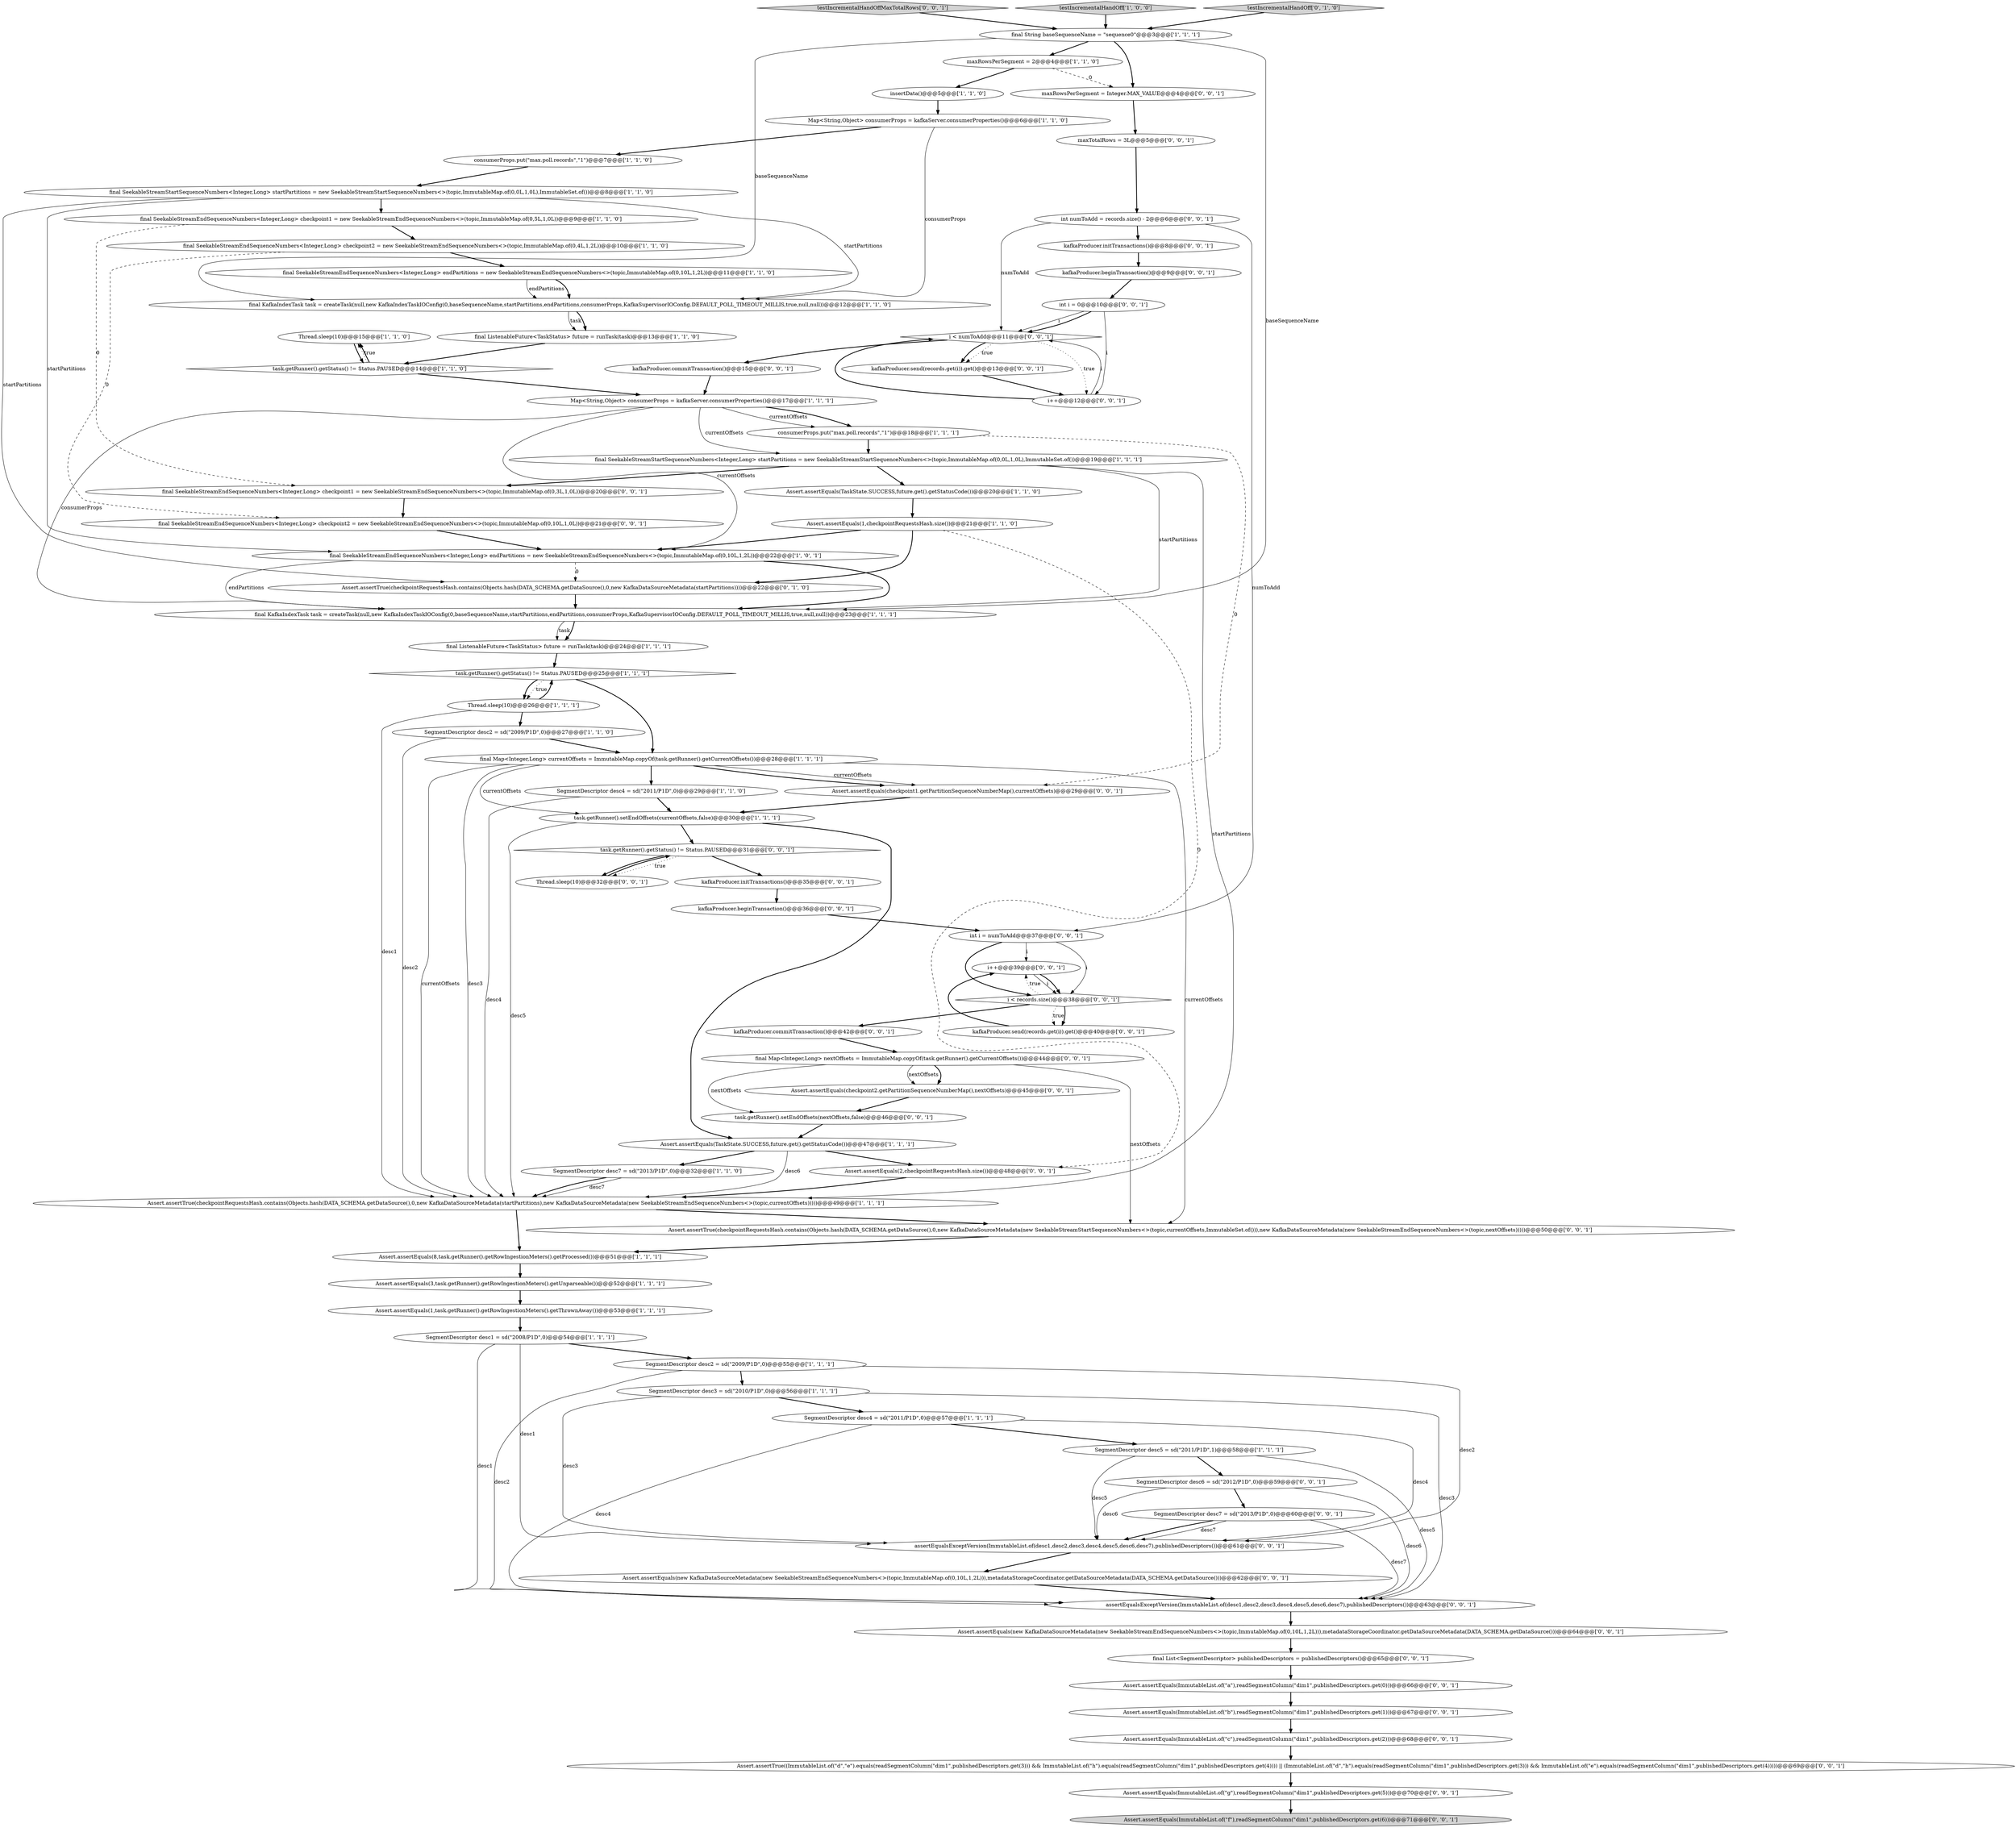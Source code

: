 digraph {
24 [style = filled, label = "Thread.sleep(10)@@@15@@@['1', '1', '0']", fillcolor = white, shape = ellipse image = "AAA0AAABBB1BBB"];
48 [style = filled, label = "SegmentDescriptor desc7 = sd(\"2013/P1D\",0)@@@60@@@['0', '0', '1']", fillcolor = white, shape = ellipse image = "AAA0AAABBB3BBB"];
44 [style = filled, label = "Assert.assertEquals(ImmutableList.of(\"a\"),readSegmentColumn(\"dim1\",publishedDescriptors.get(0)))@@@66@@@['0', '0', '1']", fillcolor = white, shape = ellipse image = "AAA0AAABBB3BBB"];
66 [style = filled, label = "kafkaProducer.send(records.get(i)).get()@@@13@@@['0', '0', '1']", fillcolor = white, shape = ellipse image = "AAA0AAABBB3BBB"];
72 [style = filled, label = "Assert.assertEquals(ImmutableList.of(\"g\"),readSegmentColumn(\"dim1\",publishedDescriptors.get(5)))@@@70@@@['0', '0', '1']", fillcolor = white, shape = ellipse image = "AAA0AAABBB3BBB"];
38 [style = filled, label = "Thread.sleep(10)@@@26@@@['1', '1', '1']", fillcolor = white, shape = ellipse image = "AAA0AAABBB1BBB"];
11 [style = filled, label = "Assert.assertTrue(checkpointRequestsHash.contains(Objects.hash(DATA_SCHEMA.getDataSource(),0,new KafkaDataSourceMetadata(startPartitions),new KafkaDataSourceMetadata(new SeekableStreamEndSequenceNumbers<>(topic,currentOffsets)))))@@@49@@@['1', '1', '1']", fillcolor = white, shape = ellipse image = "AAA0AAABBB1BBB"];
34 [style = filled, label = "SegmentDescriptor desc2 = sd(\"2009/P1D\",0)@@@27@@@['1', '1', '0']", fillcolor = white, shape = ellipse image = "AAA0AAABBB1BBB"];
52 [style = filled, label = "testIncrementalHandOffMaxTotalRows['0', '0', '1']", fillcolor = lightgray, shape = diamond image = "AAA0AAABBB3BBB"];
51 [style = filled, label = "Assert.assertEquals(2,checkpointRequestsHash.size())@@@48@@@['0', '0', '1']", fillcolor = white, shape = ellipse image = "AAA0AAABBB3BBB"];
42 [style = filled, label = "final List<SegmentDescriptor> publishedDescriptors = publishedDescriptors()@@@65@@@['0', '0', '1']", fillcolor = white, shape = ellipse image = "AAA0AAABBB3BBB"];
14 [style = filled, label = "final KafkaIndexTask task = createTask(null,new KafkaIndexTaskIOConfig(0,baseSequenceName,startPartitions,endPartitions,consumerProps,KafkaSupervisorIOConfig.DEFAULT_POLL_TIMEOUT_MILLIS,true,null,null))@@@12@@@['1', '1', '0']", fillcolor = white, shape = ellipse image = "AAA0AAABBB1BBB"];
22 [style = filled, label = "task.getRunner().setEndOffsets(currentOffsets,false)@@@30@@@['1', '1', '1']", fillcolor = white, shape = ellipse image = "AAA0AAABBB1BBB"];
54 [style = filled, label = "Thread.sleep(10)@@@32@@@['0', '0', '1']", fillcolor = white, shape = ellipse image = "AAA0AAABBB3BBB"];
17 [style = filled, label = "consumerProps.put(\"max.poll.records\",\"1\")@@@7@@@['1', '1', '0']", fillcolor = white, shape = ellipse image = "AAA0AAABBB1BBB"];
6 [style = filled, label = "SegmentDescriptor desc4 = sd(\"2011/P1D\",0)@@@57@@@['1', '1', '1']", fillcolor = white, shape = ellipse image = "AAA0AAABBB1BBB"];
25 [style = filled, label = "final String baseSequenceName = \"sequence0\"@@@3@@@['1', '1', '1']", fillcolor = white, shape = ellipse image = "AAA0AAABBB1BBB"];
26 [style = filled, label = "SegmentDescriptor desc3 = sd(\"2010/P1D\",0)@@@56@@@['1', '1', '1']", fillcolor = white, shape = ellipse image = "AAA0AAABBB1BBB"];
78 [style = filled, label = "Assert.assertEquals(new KafkaDataSourceMetadata(new SeekableStreamEndSequenceNumbers<>(topic,ImmutableMap.of(0,10L,1,2L))),metadataStorageCoordinator.getDataSourceMetadata(DATA_SCHEMA.getDataSource()))@@@62@@@['0', '0', '1']", fillcolor = white, shape = ellipse image = "AAA0AAABBB3BBB"];
75 [style = filled, label = "task.getRunner().setEndOffsets(nextOffsets,false)@@@46@@@['0', '0', '1']", fillcolor = white, shape = ellipse image = "AAA0AAABBB3BBB"];
33 [style = filled, label = "maxRowsPerSegment = 2@@@4@@@['1', '1', '0']", fillcolor = white, shape = ellipse image = "AAA0AAABBB1BBB"];
7 [style = filled, label = "final SeekableStreamEndSequenceNumbers<Integer,Long> endPartitions = new SeekableStreamEndSequenceNumbers<>(topic,ImmutableMap.of(0,10L,1,2L))@@@22@@@['1', '0', '1']", fillcolor = white, shape = ellipse image = "AAA0AAABBB1BBB"];
56 [style = filled, label = "final Map<Integer,Long> nextOffsets = ImmutableMap.copyOf(task.getRunner().getCurrentOffsets())@@@44@@@['0', '0', '1']", fillcolor = white, shape = ellipse image = "AAA0AAABBB3BBB"];
57 [style = filled, label = "i < numToAdd@@@11@@@['0', '0', '1']", fillcolor = white, shape = diamond image = "AAA0AAABBB3BBB"];
64 [style = filled, label = "Assert.assertEquals(ImmutableList.of(\"b\"),readSegmentColumn(\"dim1\",publishedDescriptors.get(1)))@@@67@@@['0', '0', '1']", fillcolor = white, shape = ellipse image = "AAA0AAABBB3BBB"];
69 [style = filled, label = "SegmentDescriptor desc6 = sd(\"2012/P1D\",0)@@@59@@@['0', '0', '1']", fillcolor = white, shape = ellipse image = "AAA0AAABBB3BBB"];
37 [style = filled, label = "consumerProps.put(\"max.poll.records\",\"1\")@@@18@@@['1', '1', '1']", fillcolor = white, shape = ellipse image = "AAA0AAABBB1BBB"];
15 [style = filled, label = "SegmentDescriptor desc7 = sd(\"2013/P1D\",0)@@@32@@@['1', '1', '0']", fillcolor = white, shape = ellipse image = "AAA0AAABBB1BBB"];
59 [style = filled, label = "kafkaProducer.send(records.get(i)).get()@@@40@@@['0', '0', '1']", fillcolor = white, shape = ellipse image = "AAA0AAABBB3BBB"];
73 [style = filled, label = "assertEqualsExceptVersion(ImmutableList.of(desc1,desc2,desc3,desc4,desc5,desc6,desc7),publishedDescriptors())@@@61@@@['0', '0', '1']", fillcolor = white, shape = ellipse image = "AAA0AAABBB3BBB"];
18 [style = filled, label = "task.getRunner().getStatus() != Status.PAUSED@@@14@@@['1', '1', '0']", fillcolor = white, shape = diamond image = "AAA0AAABBB1BBB"];
50 [style = filled, label = "Assert.assertTrue((ImmutableList.of(\"d\",\"e\").equals(readSegmentColumn(\"dim1\",publishedDescriptors.get(3))) && ImmutableList.of(\"h\").equals(readSegmentColumn(\"dim1\",publishedDescriptors.get(4)))) || (ImmutableList.of(\"d\",\"h\").equals(readSegmentColumn(\"dim1\",publishedDescriptors.get(3))) && ImmutableList.of(\"e\").equals(readSegmentColumn(\"dim1\",publishedDescriptors.get(4)))))@@@69@@@['0', '0', '1']", fillcolor = white, shape = ellipse image = "AAA0AAABBB3BBB"];
77 [style = filled, label = "Assert.assertTrue(checkpointRequestsHash.contains(Objects.hash(DATA_SCHEMA.getDataSource(),0,new KafkaDataSourceMetadata(new SeekableStreamStartSequenceNumbers<>(topic,currentOffsets,ImmutableSet.of())),new KafkaDataSourceMetadata(new SeekableStreamEndSequenceNumbers<>(topic,nextOffsets)))))@@@50@@@['0', '0', '1']", fillcolor = white, shape = ellipse image = "AAA0AAABBB3BBB"];
53 [style = filled, label = "int i = 0@@@10@@@['0', '0', '1']", fillcolor = white, shape = ellipse image = "AAA0AAABBB3BBB"];
4 [style = filled, label = "final KafkaIndexTask task = createTask(null,new KafkaIndexTaskIOConfig(0,baseSequenceName,startPartitions,endPartitions,consumerProps,KafkaSupervisorIOConfig.DEFAULT_POLL_TIMEOUT_MILLIS,true,null,null))@@@23@@@['1', '1', '1']", fillcolor = white, shape = ellipse image = "AAA0AAABBB1BBB"];
16 [style = filled, label = "final ListenableFuture<TaskStatus> future = runTask(task)@@@13@@@['1', '1', '0']", fillcolor = white, shape = ellipse image = "AAA0AAABBB1BBB"];
62 [style = filled, label = "int i = numToAdd@@@37@@@['0', '0', '1']", fillcolor = white, shape = ellipse image = "AAA0AAABBB3BBB"];
70 [style = filled, label = "assertEqualsExceptVersion(ImmutableList.of(desc1,desc2,desc3,desc4,desc5,desc6,desc7),publishedDescriptors())@@@63@@@['0', '0', '1']", fillcolor = white, shape = ellipse image = "AAA0AAABBB3BBB"];
65 [style = filled, label = "final SeekableStreamEndSequenceNumbers<Integer,Long> checkpoint2 = new SeekableStreamEndSequenceNumbers<>(topic,ImmutableMap.of(0,10L,1,0L))@@@21@@@['0', '0', '1']", fillcolor = white, shape = ellipse image = "AAA0AAABBB3BBB"];
39 [style = filled, label = "Assert.assertTrue(checkpointRequestsHash.contains(Objects.hash(DATA_SCHEMA.getDataSource(),0,new KafkaDataSourceMetadata(startPartitions))))@@@22@@@['0', '1', '0']", fillcolor = white, shape = ellipse image = "AAA1AAABBB2BBB"];
68 [style = filled, label = "kafkaProducer.commitTransaction()@@@42@@@['0', '0', '1']", fillcolor = white, shape = ellipse image = "AAA0AAABBB3BBB"];
10 [style = filled, label = "SegmentDescriptor desc1 = sd(\"2008/P1D\",0)@@@54@@@['1', '1', '1']", fillcolor = white, shape = ellipse image = "AAA0AAABBB1BBB"];
1 [style = filled, label = "insertData()@@@5@@@['1', '1', '0']", fillcolor = white, shape = ellipse image = "AAA0AAABBB1BBB"];
63 [style = filled, label = "Assert.assertEquals(ImmutableList.of(\"c\"),readSegmentColumn(\"dim1\",publishedDescriptors.get(2)))@@@68@@@['0', '0', '1']", fillcolor = white, shape = ellipse image = "AAA0AAABBB3BBB"];
47 [style = filled, label = "Assert.assertEquals(ImmutableList.of(\"f\"),readSegmentColumn(\"dim1\",publishedDescriptors.get(6)))@@@71@@@['0', '0', '1']", fillcolor = lightgray, shape = ellipse image = "AAA0AAABBB3BBB"];
49 [style = filled, label = "i++@@@39@@@['0', '0', '1']", fillcolor = white, shape = ellipse image = "AAA0AAABBB3BBB"];
80 [style = filled, label = "kafkaProducer.commitTransaction()@@@15@@@['0', '0', '1']", fillcolor = white, shape = ellipse image = "AAA0AAABBB3BBB"];
58 [style = filled, label = "Assert.assertEquals(new KafkaDataSourceMetadata(new SeekableStreamEndSequenceNumbers<>(topic,ImmutableMap.of(0,10L,1,2L))),metadataStorageCoordinator.getDataSourceMetadata(DATA_SCHEMA.getDataSource()))@@@64@@@['0', '0', '1']", fillcolor = white, shape = ellipse image = "AAA0AAABBB3BBB"];
60 [style = filled, label = "kafkaProducer.initTransactions()@@@35@@@['0', '0', '1']", fillcolor = white, shape = ellipse image = "AAA0AAABBB3BBB"];
32 [style = filled, label = "final ListenableFuture<TaskStatus> future = runTask(task)@@@24@@@['1', '1', '1']", fillcolor = white, shape = ellipse image = "AAA0AAABBB1BBB"];
19 [style = filled, label = "task.getRunner().getStatus() != Status.PAUSED@@@25@@@['1', '1', '1']", fillcolor = white, shape = diamond image = "AAA0AAABBB1BBB"];
20 [style = filled, label = "Assert.assertEquals(1,checkpointRequestsHash.size())@@@21@@@['1', '1', '0']", fillcolor = white, shape = ellipse image = "AAA0AAABBB1BBB"];
3 [style = filled, label = "final SeekableStreamStartSequenceNumbers<Integer,Long> startPartitions = new SeekableStreamStartSequenceNumbers<>(topic,ImmutableMap.of(0,0L,1,0L),ImmutableSet.of())@@@19@@@['1', '1', '1']", fillcolor = white, shape = ellipse image = "AAA0AAABBB1BBB"];
8 [style = filled, label = "final SeekableStreamStartSequenceNumbers<Integer,Long> startPartitions = new SeekableStreamStartSequenceNumbers<>(topic,ImmutableMap.of(0,0L,1,0L),ImmutableSet.of())@@@8@@@['1', '1', '0']", fillcolor = white, shape = ellipse image = "AAA0AAABBB1BBB"];
30 [style = filled, label = "Map<String,Object> consumerProps = kafkaServer.consumerProperties()@@@6@@@['1', '1', '0']", fillcolor = white, shape = ellipse image = "AAA0AAABBB1BBB"];
9 [style = filled, label = "Assert.assertEquals(8,task.getRunner().getRowIngestionMeters().getProcessed())@@@51@@@['1', '1', '1']", fillcolor = white, shape = ellipse image = "AAA0AAABBB1BBB"];
43 [style = filled, label = "kafkaProducer.initTransactions()@@@8@@@['0', '0', '1']", fillcolor = white, shape = ellipse image = "AAA0AAABBB3BBB"];
21 [style = filled, label = "final SeekableStreamEndSequenceNumbers<Integer,Long> checkpoint1 = new SeekableStreamEndSequenceNumbers<>(topic,ImmutableMap.of(0,5L,1,0L))@@@9@@@['1', '1', '0']", fillcolor = white, shape = ellipse image = "AAA0AAABBB1BBB"];
46 [style = filled, label = "int numToAdd = records.size() - 2@@@6@@@['0', '0', '1']", fillcolor = white, shape = ellipse image = "AAA0AAABBB3BBB"];
71 [style = filled, label = "Assert.assertEquals(checkpoint1.getPartitionSequenceNumberMap(),currentOffsets)@@@29@@@['0', '0', '1']", fillcolor = white, shape = ellipse image = "AAA0AAABBB3BBB"];
31 [style = filled, label = "Map<String,Object> consumerProps = kafkaServer.consumerProperties()@@@17@@@['1', '1', '1']", fillcolor = white, shape = ellipse image = "AAA0AAABBB1BBB"];
28 [style = filled, label = "Assert.assertEquals(3,task.getRunner().getRowIngestionMeters().getUnparseable())@@@52@@@['1', '1', '1']", fillcolor = white, shape = ellipse image = "AAA0AAABBB1BBB"];
74 [style = filled, label = "task.getRunner().getStatus() != Status.PAUSED@@@31@@@['0', '0', '1']", fillcolor = white, shape = diamond image = "AAA0AAABBB3BBB"];
27 [style = filled, label = "final Map<Integer,Long> currentOffsets = ImmutableMap.copyOf(task.getRunner().getCurrentOffsets())@@@28@@@['1', '1', '1']", fillcolor = white, shape = ellipse image = "AAA0AAABBB1BBB"];
55 [style = filled, label = "Assert.assertEquals(checkpoint2.getPartitionSequenceNumberMap(),nextOffsets)@@@45@@@['0', '0', '1']", fillcolor = white, shape = ellipse image = "AAA0AAABBB3BBB"];
2 [style = filled, label = "final SeekableStreamEndSequenceNumbers<Integer,Long> endPartitions = new SeekableStreamEndSequenceNumbers<>(topic,ImmutableMap.of(0,10L,1,2L))@@@11@@@['1', '1', '0']", fillcolor = white, shape = ellipse image = "AAA0AAABBB1BBB"];
5 [style = filled, label = "testIncrementalHandOff['1', '0', '0']", fillcolor = lightgray, shape = diamond image = "AAA0AAABBB1BBB"];
79 [style = filled, label = "maxTotalRows = 3L@@@5@@@['0', '0', '1']", fillcolor = white, shape = ellipse image = "AAA0AAABBB3BBB"];
45 [style = filled, label = "i++@@@12@@@['0', '0', '1']", fillcolor = white, shape = ellipse image = "AAA0AAABBB3BBB"];
40 [style = filled, label = "testIncrementalHandOff['0', '1', '0']", fillcolor = lightgray, shape = diamond image = "AAA0AAABBB2BBB"];
23 [style = filled, label = "Assert.assertEquals(TaskState.SUCCESS,future.get().getStatusCode())@@@20@@@['1', '1', '0']", fillcolor = white, shape = ellipse image = "AAA0AAABBB1BBB"];
12 [style = filled, label = "final SeekableStreamEndSequenceNumbers<Integer,Long> checkpoint2 = new SeekableStreamEndSequenceNumbers<>(topic,ImmutableMap.of(0,4L,1,2L))@@@10@@@['1', '1', '0']", fillcolor = white, shape = ellipse image = "AAA0AAABBB1BBB"];
35 [style = filled, label = "Assert.assertEquals(1,task.getRunner().getRowIngestionMeters().getThrownAway())@@@53@@@['1', '1', '1']", fillcolor = white, shape = ellipse image = "AAA0AAABBB1BBB"];
81 [style = filled, label = "final SeekableStreamEndSequenceNumbers<Integer,Long> checkpoint1 = new SeekableStreamEndSequenceNumbers<>(topic,ImmutableMap.of(0,3L,1,0L))@@@20@@@['0', '0', '1']", fillcolor = white, shape = ellipse image = "AAA0AAABBB3BBB"];
29 [style = filled, label = "SegmentDescriptor desc4 = sd(\"2011/P1D\",0)@@@29@@@['1', '1', '0']", fillcolor = white, shape = ellipse image = "AAA0AAABBB1BBB"];
41 [style = filled, label = "kafkaProducer.beginTransaction()@@@9@@@['0', '0', '1']", fillcolor = white, shape = ellipse image = "AAA0AAABBB3BBB"];
13 [style = filled, label = "SegmentDescriptor desc5 = sd(\"2011/P1D\",1)@@@58@@@['1', '1', '1']", fillcolor = white, shape = ellipse image = "AAA0AAABBB1BBB"];
61 [style = filled, label = "i < records.size()@@@38@@@['0', '0', '1']", fillcolor = white, shape = diamond image = "AAA0AAABBB3BBB"];
76 [style = filled, label = "kafkaProducer.beginTransaction()@@@36@@@['0', '0', '1']", fillcolor = white, shape = ellipse image = "AAA0AAABBB3BBB"];
0 [style = filled, label = "SegmentDescriptor desc2 = sd(\"2009/P1D\",0)@@@55@@@['1', '1', '1']", fillcolor = white, shape = ellipse image = "AAA0AAABBB1BBB"];
36 [style = filled, label = "Assert.assertEquals(TaskState.SUCCESS,future.get().getStatusCode())@@@47@@@['1', '1', '1']", fillcolor = white, shape = ellipse image = "AAA0AAABBB1BBB"];
67 [style = filled, label = "maxRowsPerSegment = Integer.MAX_VALUE@@@4@@@['0', '0', '1']", fillcolor = white, shape = ellipse image = "AAA0AAABBB3BBB"];
48->73 [style = solid, label="desc7"];
74->54 [style = dotted, label="true"];
54->74 [style = bold, label=""];
13->73 [style = solid, label="desc5"];
7->39 [style = dashed, label="0"];
63->50 [style = bold, label=""];
20->7 [style = bold, label=""];
59->49 [style = bold, label=""];
19->38 [style = bold, label=""];
3->81 [style = bold, label=""];
71->22 [style = bold, label=""];
67->79 [style = bold, label=""];
19->38 [style = dotted, label="true"];
57->66 [style = bold, label=""];
27->22 [style = solid, label="currentOffsets"];
81->65 [style = bold, label=""];
49->61 [style = solid, label="i"];
19->27 [style = bold, label=""];
43->41 [style = bold, label=""];
3->23 [style = bold, label=""];
27->71 [style = solid, label="currentOffsets"];
41->53 [style = bold, label=""];
29->11 [style = solid, label="desc4"];
10->73 [style = solid, label="desc1"];
33->1 [style = bold, label=""];
61->68 [style = bold, label=""];
80->31 [style = bold, label=""];
6->73 [style = solid, label="desc4"];
1->30 [style = bold, label=""];
18->24 [style = dotted, label="true"];
21->81 [style = dashed, label="0"];
17->8 [style = bold, label=""];
8->7 [style = solid, label="startPartitions"];
61->59 [style = dotted, label="true"];
73->78 [style = bold, label=""];
9->28 [style = bold, label=""];
27->77 [style = solid, label="currentOffsets"];
53->57 [style = solid, label="i"];
42->44 [style = bold, label=""];
40->25 [style = bold, label=""];
48->70 [style = solid, label="desc7"];
72->47 [style = bold, label=""];
64->63 [style = bold, label=""];
74->60 [style = bold, label=""];
3->4 [style = solid, label="startPartitions"];
14->16 [style = solid, label="task"];
65->7 [style = bold, label=""];
0->73 [style = solid, label="desc2"];
36->51 [style = bold, label=""];
31->37 [style = bold, label=""];
75->36 [style = bold, label=""];
68->56 [style = bold, label=""];
77->9 [style = bold, label=""];
56->75 [style = solid, label="nextOffsets"];
27->71 [style = bold, label=""];
8->39 [style = solid, label="startPartitions"];
38->19 [style = bold, label=""];
26->70 [style = solid, label="desc3"];
38->34 [style = bold, label=""];
25->33 [style = bold, label=""];
56->55 [style = bold, label=""];
51->11 [style = bold, label=""];
52->25 [style = bold, label=""];
27->11 [style = solid, label="currentOffsets"];
57->80 [style = bold, label=""];
76->62 [style = bold, label=""];
38->11 [style = solid, label="desc1"];
22->11 [style = solid, label="desc5"];
20->39 [style = bold, label=""];
78->70 [style = bold, label=""];
58->42 [style = bold, label=""];
22->36 [style = bold, label=""];
0->26 [style = bold, label=""];
61->59 [style = bold, label=""];
18->31 [style = bold, label=""];
53->45 [style = solid, label="i"];
37->3 [style = bold, label=""];
56->55 [style = solid, label="nextOffsets"];
69->73 [style = solid, label="desc6"];
60->76 [style = bold, label=""];
30->17 [style = bold, label=""];
57->66 [style = dotted, label="true"];
11->77 [style = bold, label=""];
69->70 [style = solid, label="desc6"];
46->43 [style = bold, label=""];
46->57 [style = solid, label="numToAdd"];
70->58 [style = bold, label=""];
50->72 [style = bold, label=""];
74->54 [style = bold, label=""];
14->16 [style = bold, label=""];
31->3 [style = solid, label="currentOffsets"];
62->49 [style = solid, label="i"];
15->11 [style = solid, label="desc7"];
12->2 [style = bold, label=""];
56->77 [style = solid, label="nextOffsets"];
30->14 [style = solid, label="consumerProps"];
45->57 [style = solid, label="i"];
31->4 [style = solid, label="consumerProps"];
8->14 [style = solid, label="startPartitions"];
35->10 [style = bold, label=""];
8->21 [style = bold, label=""];
57->45 [style = dotted, label="true"];
53->57 [style = bold, label=""];
25->14 [style = solid, label="baseSequenceName"];
55->75 [style = bold, label=""];
15->11 [style = bold, label=""];
13->70 [style = solid, label="desc5"];
23->20 [style = bold, label=""];
3->11 [style = solid, label="startPartitions"];
46->62 [style = solid, label="numToAdd"];
6->70 [style = solid, label="desc4"];
20->51 [style = dashed, label="0"];
79->46 [style = bold, label=""];
12->65 [style = dashed, label="0"];
31->37 [style = solid, label="currentOffsets"];
62->61 [style = solid, label="i"];
39->4 [style = bold, label=""];
48->73 [style = bold, label=""];
25->67 [style = bold, label=""];
10->0 [style = bold, label=""];
2->14 [style = solid, label="endPartitions"];
45->57 [style = bold, label=""];
44->64 [style = bold, label=""];
31->7 [style = solid, label="currentOffsets"];
26->6 [style = bold, label=""];
4->32 [style = solid, label="task"];
28->35 [style = bold, label=""];
37->71 [style = dashed, label="0"];
24->18 [style = bold, label=""];
36->15 [style = bold, label=""];
18->24 [style = bold, label=""];
16->18 [style = bold, label=""];
69->48 [style = bold, label=""];
4->32 [style = bold, label=""];
33->67 [style = dashed, label="0"];
11->9 [style = bold, label=""];
6->13 [style = bold, label=""];
0->70 [style = solid, label="desc2"];
62->61 [style = bold, label=""];
26->73 [style = solid, label="desc3"];
36->11 [style = solid, label="desc6"];
7->4 [style = solid, label="endPartitions"];
25->4 [style = solid, label="baseSequenceName"];
21->12 [style = bold, label=""];
27->11 [style = solid, label="desc3"];
27->29 [style = bold, label=""];
13->69 [style = bold, label=""];
5->25 [style = bold, label=""];
7->4 [style = bold, label=""];
29->22 [style = bold, label=""];
2->14 [style = bold, label=""];
61->49 [style = dotted, label="true"];
10->70 [style = solid, label="desc1"];
34->11 [style = solid, label="desc2"];
22->74 [style = bold, label=""];
49->61 [style = bold, label=""];
66->45 [style = bold, label=""];
32->19 [style = bold, label=""];
34->27 [style = bold, label=""];
}
